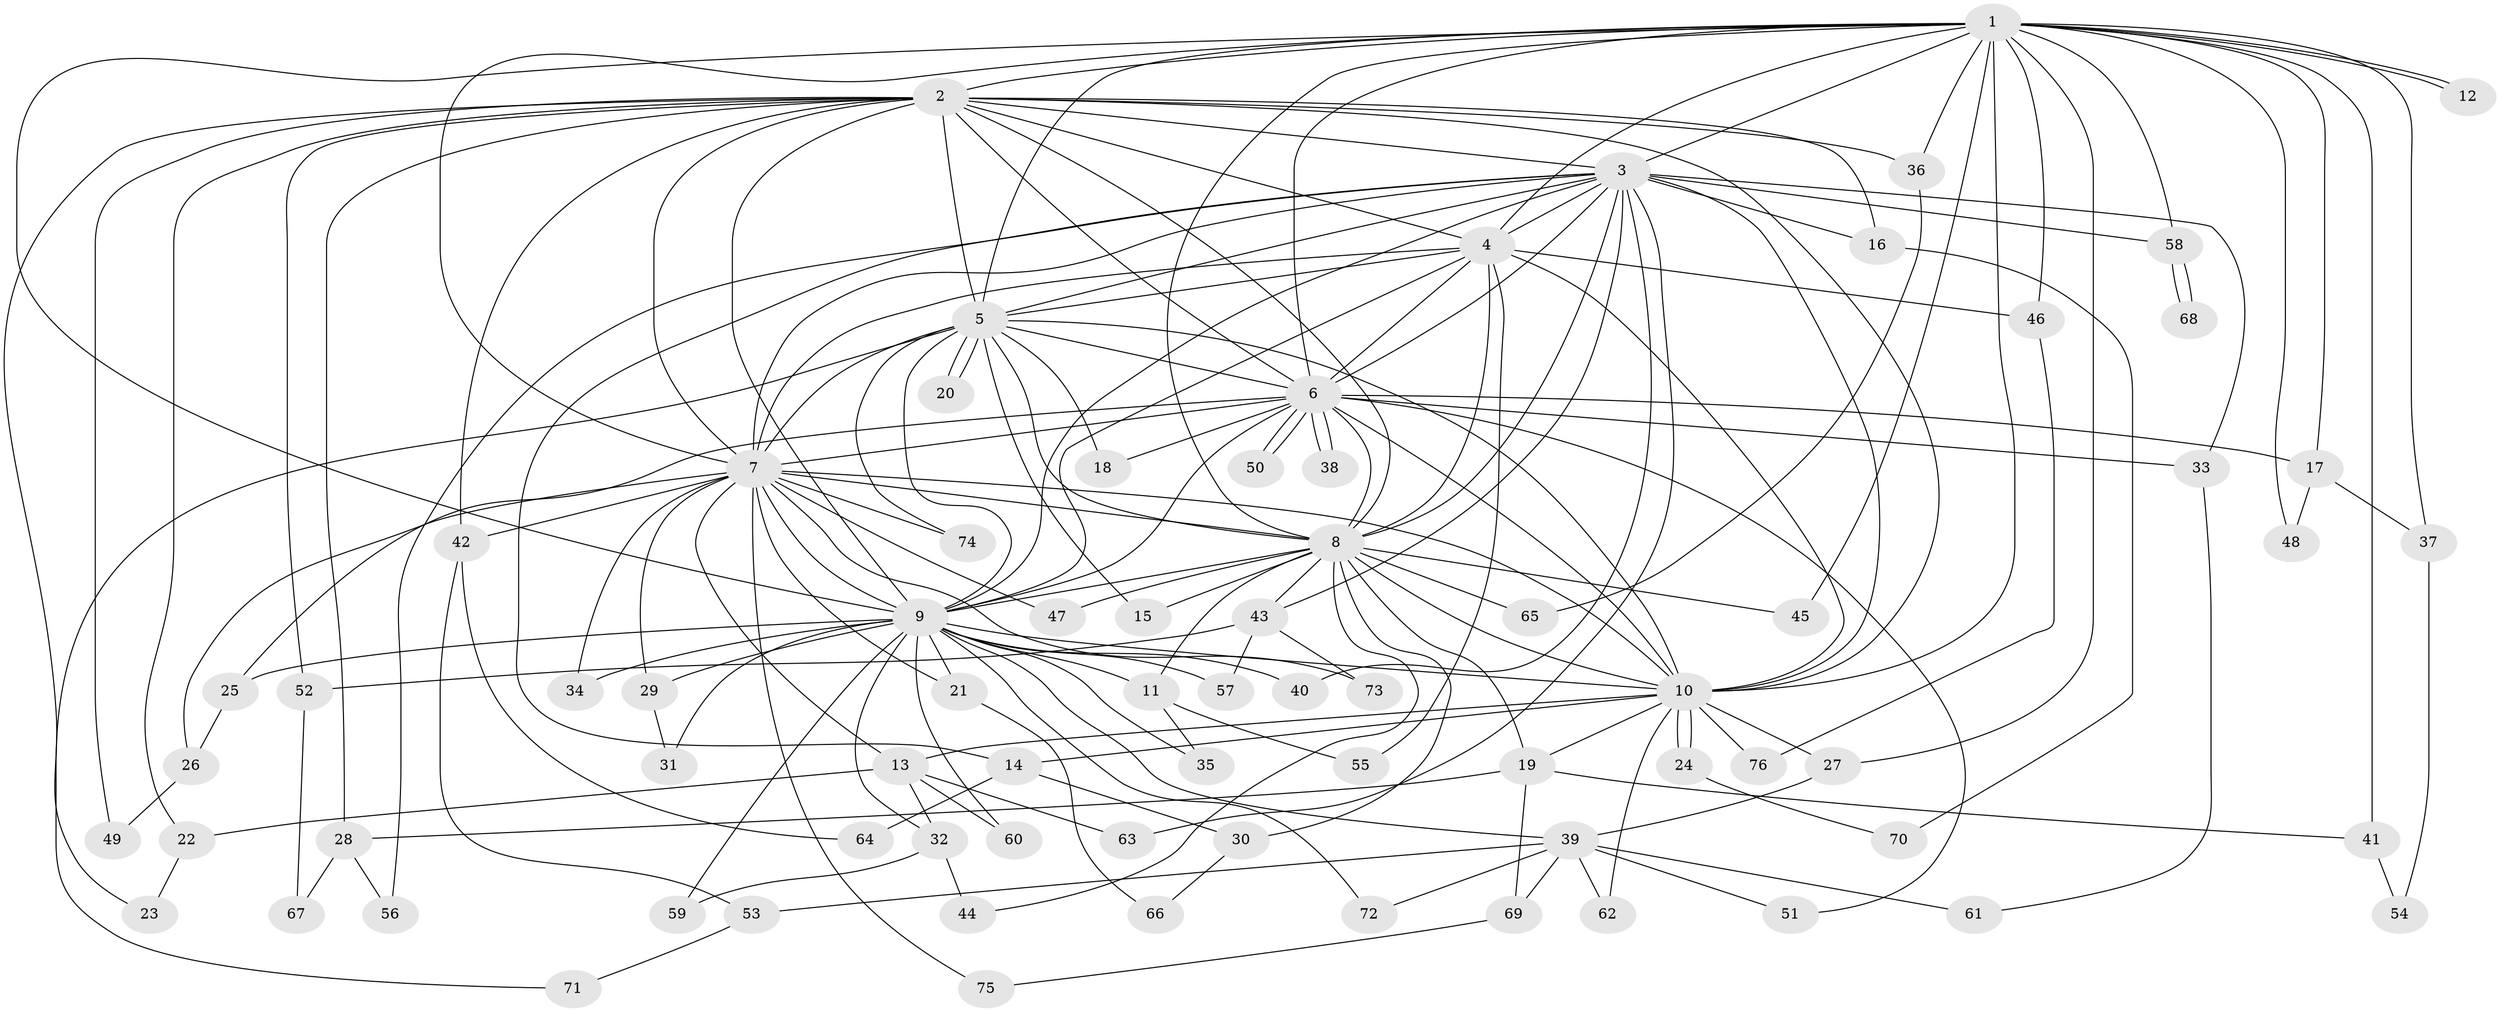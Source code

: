 // coarse degree distribution, {15: 0.03389830508474576, 14: 0.01694915254237288, 9: 0.03389830508474576, 19: 0.01694915254237288, 17: 0.03389830508474576, 26: 0.01694915254237288, 2: 0.4067796610169492, 6: 0.01694915254237288, 4: 0.06779661016949153, 3: 0.2711864406779661, 1: 0.06779661016949153, 5: 0.01694915254237288}
// Generated by graph-tools (version 1.1) at 2025/51/02/27/25 19:51:51]
// undirected, 76 vertices, 177 edges
graph export_dot {
graph [start="1"]
  node [color=gray90,style=filled];
  1;
  2;
  3;
  4;
  5;
  6;
  7;
  8;
  9;
  10;
  11;
  12;
  13;
  14;
  15;
  16;
  17;
  18;
  19;
  20;
  21;
  22;
  23;
  24;
  25;
  26;
  27;
  28;
  29;
  30;
  31;
  32;
  33;
  34;
  35;
  36;
  37;
  38;
  39;
  40;
  41;
  42;
  43;
  44;
  45;
  46;
  47;
  48;
  49;
  50;
  51;
  52;
  53;
  54;
  55;
  56;
  57;
  58;
  59;
  60;
  61;
  62;
  63;
  64;
  65;
  66;
  67;
  68;
  69;
  70;
  71;
  72;
  73;
  74;
  75;
  76;
  1 -- 2;
  1 -- 3;
  1 -- 4;
  1 -- 5;
  1 -- 6;
  1 -- 7;
  1 -- 8;
  1 -- 9;
  1 -- 10;
  1 -- 12;
  1 -- 12;
  1 -- 17;
  1 -- 27;
  1 -- 36;
  1 -- 37;
  1 -- 41;
  1 -- 45;
  1 -- 46;
  1 -- 48;
  1 -- 58;
  2 -- 3;
  2 -- 4;
  2 -- 5;
  2 -- 6;
  2 -- 7;
  2 -- 8;
  2 -- 9;
  2 -- 10;
  2 -- 16;
  2 -- 22;
  2 -- 23;
  2 -- 28;
  2 -- 36;
  2 -- 42;
  2 -- 49;
  2 -- 52;
  3 -- 4;
  3 -- 5;
  3 -- 6;
  3 -- 7;
  3 -- 8;
  3 -- 9;
  3 -- 10;
  3 -- 14;
  3 -- 16;
  3 -- 33;
  3 -- 40;
  3 -- 43;
  3 -- 56;
  3 -- 58;
  3 -- 63;
  4 -- 5;
  4 -- 6;
  4 -- 7;
  4 -- 8;
  4 -- 9;
  4 -- 10;
  4 -- 46;
  4 -- 55;
  5 -- 6;
  5 -- 7;
  5 -- 8;
  5 -- 9;
  5 -- 10;
  5 -- 15;
  5 -- 18;
  5 -- 20;
  5 -- 20;
  5 -- 71;
  5 -- 74;
  6 -- 7;
  6 -- 8;
  6 -- 9;
  6 -- 10;
  6 -- 17;
  6 -- 18;
  6 -- 25;
  6 -- 33;
  6 -- 38;
  6 -- 38;
  6 -- 50;
  6 -- 50;
  6 -- 51;
  7 -- 8;
  7 -- 9;
  7 -- 10;
  7 -- 13;
  7 -- 21;
  7 -- 26;
  7 -- 29;
  7 -- 34;
  7 -- 42;
  7 -- 47;
  7 -- 73;
  7 -- 74;
  7 -- 75;
  8 -- 9;
  8 -- 10;
  8 -- 11;
  8 -- 15;
  8 -- 19;
  8 -- 30;
  8 -- 43;
  8 -- 44;
  8 -- 45;
  8 -- 47;
  8 -- 65;
  9 -- 10;
  9 -- 11;
  9 -- 21;
  9 -- 25;
  9 -- 29;
  9 -- 31;
  9 -- 32;
  9 -- 34;
  9 -- 35;
  9 -- 39;
  9 -- 40;
  9 -- 57;
  9 -- 59;
  9 -- 60;
  9 -- 72;
  10 -- 13;
  10 -- 14;
  10 -- 19;
  10 -- 24;
  10 -- 24;
  10 -- 27;
  10 -- 62;
  10 -- 76;
  11 -- 35;
  11 -- 55;
  13 -- 22;
  13 -- 32;
  13 -- 60;
  13 -- 63;
  14 -- 30;
  14 -- 64;
  16 -- 70;
  17 -- 37;
  17 -- 48;
  19 -- 28;
  19 -- 41;
  19 -- 69;
  21 -- 66;
  22 -- 23;
  24 -- 70;
  25 -- 26;
  26 -- 49;
  27 -- 39;
  28 -- 56;
  28 -- 67;
  29 -- 31;
  30 -- 66;
  32 -- 44;
  32 -- 59;
  33 -- 61;
  36 -- 65;
  37 -- 54;
  39 -- 51;
  39 -- 53;
  39 -- 61;
  39 -- 62;
  39 -- 69;
  39 -- 72;
  41 -- 54;
  42 -- 53;
  42 -- 64;
  43 -- 52;
  43 -- 57;
  43 -- 73;
  46 -- 76;
  52 -- 67;
  53 -- 71;
  58 -- 68;
  58 -- 68;
  69 -- 75;
}
